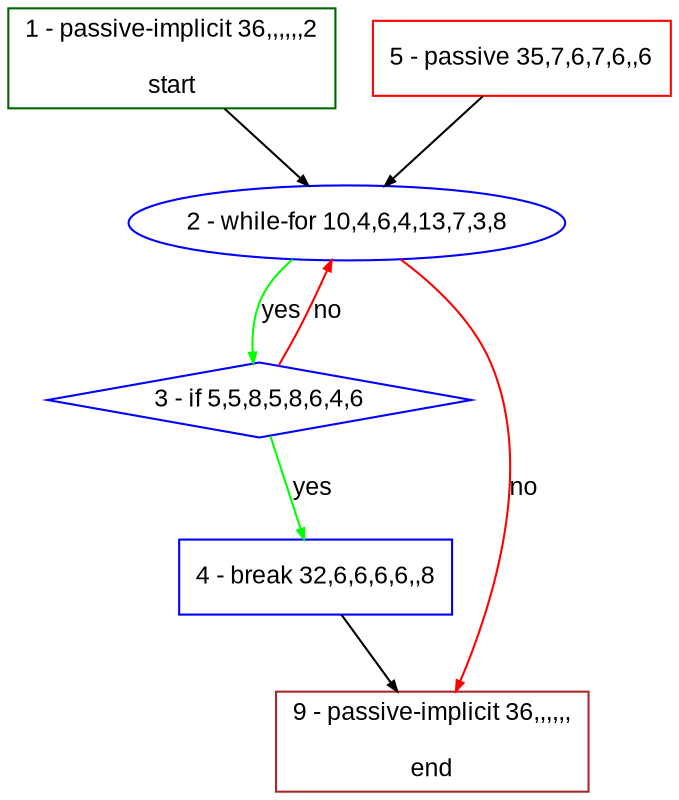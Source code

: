 digraph "" {
  graph [fillcolor="#FFFFCC", label="", bgcolor="white", fontsize="12", pack="true", compound="true", style="rounded,filled", fontname="Arial", packmode="clust"];
  node [node_initialized="no", fillcolor="white", label="", fontsize="12", shape="rectangle", color="grey", fixedsize="false", style="filled", compound="true", fontname="Arial"];
  edge [dir="forward", label="", arrowsize="0.5", fontsize="12", arrowhead="normal", arrowtail="none", lhead="", color="black", ltail="", compound="true", fontcolor="black", fontname="Arial"];
  __N1 [fillcolor="#ffffff", label="2 - while-for 10,4,6,4,13,7,3,8", shape="oval", color="#0000ff", style="filled"];
  __N2 [fillcolor="#ffffff", label="1 - passive-implicit 36,,,,,,2\n\nstart", shape="box", color="#006400", style="filled"];
  __N3 [fillcolor="#ffffff", label="3 - if 5,5,8,5,8,6,4,6", shape="diamond", color="#0000ff", style="filled"];
  __N4 [fillcolor="#ffffff", label="9 - passive-implicit 36,,,,,,\n\nend", shape="box", color="#a52a2a", style="filled"];
  __N5 [fillcolor="#ffffff", label="4 - break 32,6,6,6,6,,8", shape="box", color="#0000ff", style="filled"];
  __N6 [fillcolor="#ffffff", label="5 - passive 35,7,6,7,6,,6", shape="box", color="red", style="filled"];
  __N2 -> __N1 [dir="forward", label="", arrowhead="normal", arrowtail="none", color="#000000"];
  __N1 -> __N3 [dir="forward", label="yes", arrowhead="normal", arrowtail="none", color="#00ff00"];
  __N3 -> __N1 [dir="forward", label="no", arrowhead="normal", arrowtail="none", color="#ff0000"];
  __N1 -> __N4 [dir="forward", label="no", arrowhead="normal", arrowtail="none", color="#ff0000"];
  __N3 -> __N5 [dir="forward", label="yes", arrowhead="normal", arrowtail="none", color="#00ff00"];
  __N5 -> __N4 [dir="forward", label="", arrowhead="normal", arrowtail="none", color="#000000"];
  __N6 -> __N1 [dir="forward", label="", arrowhead="normal", arrowtail="none", color="#000000"];
}
